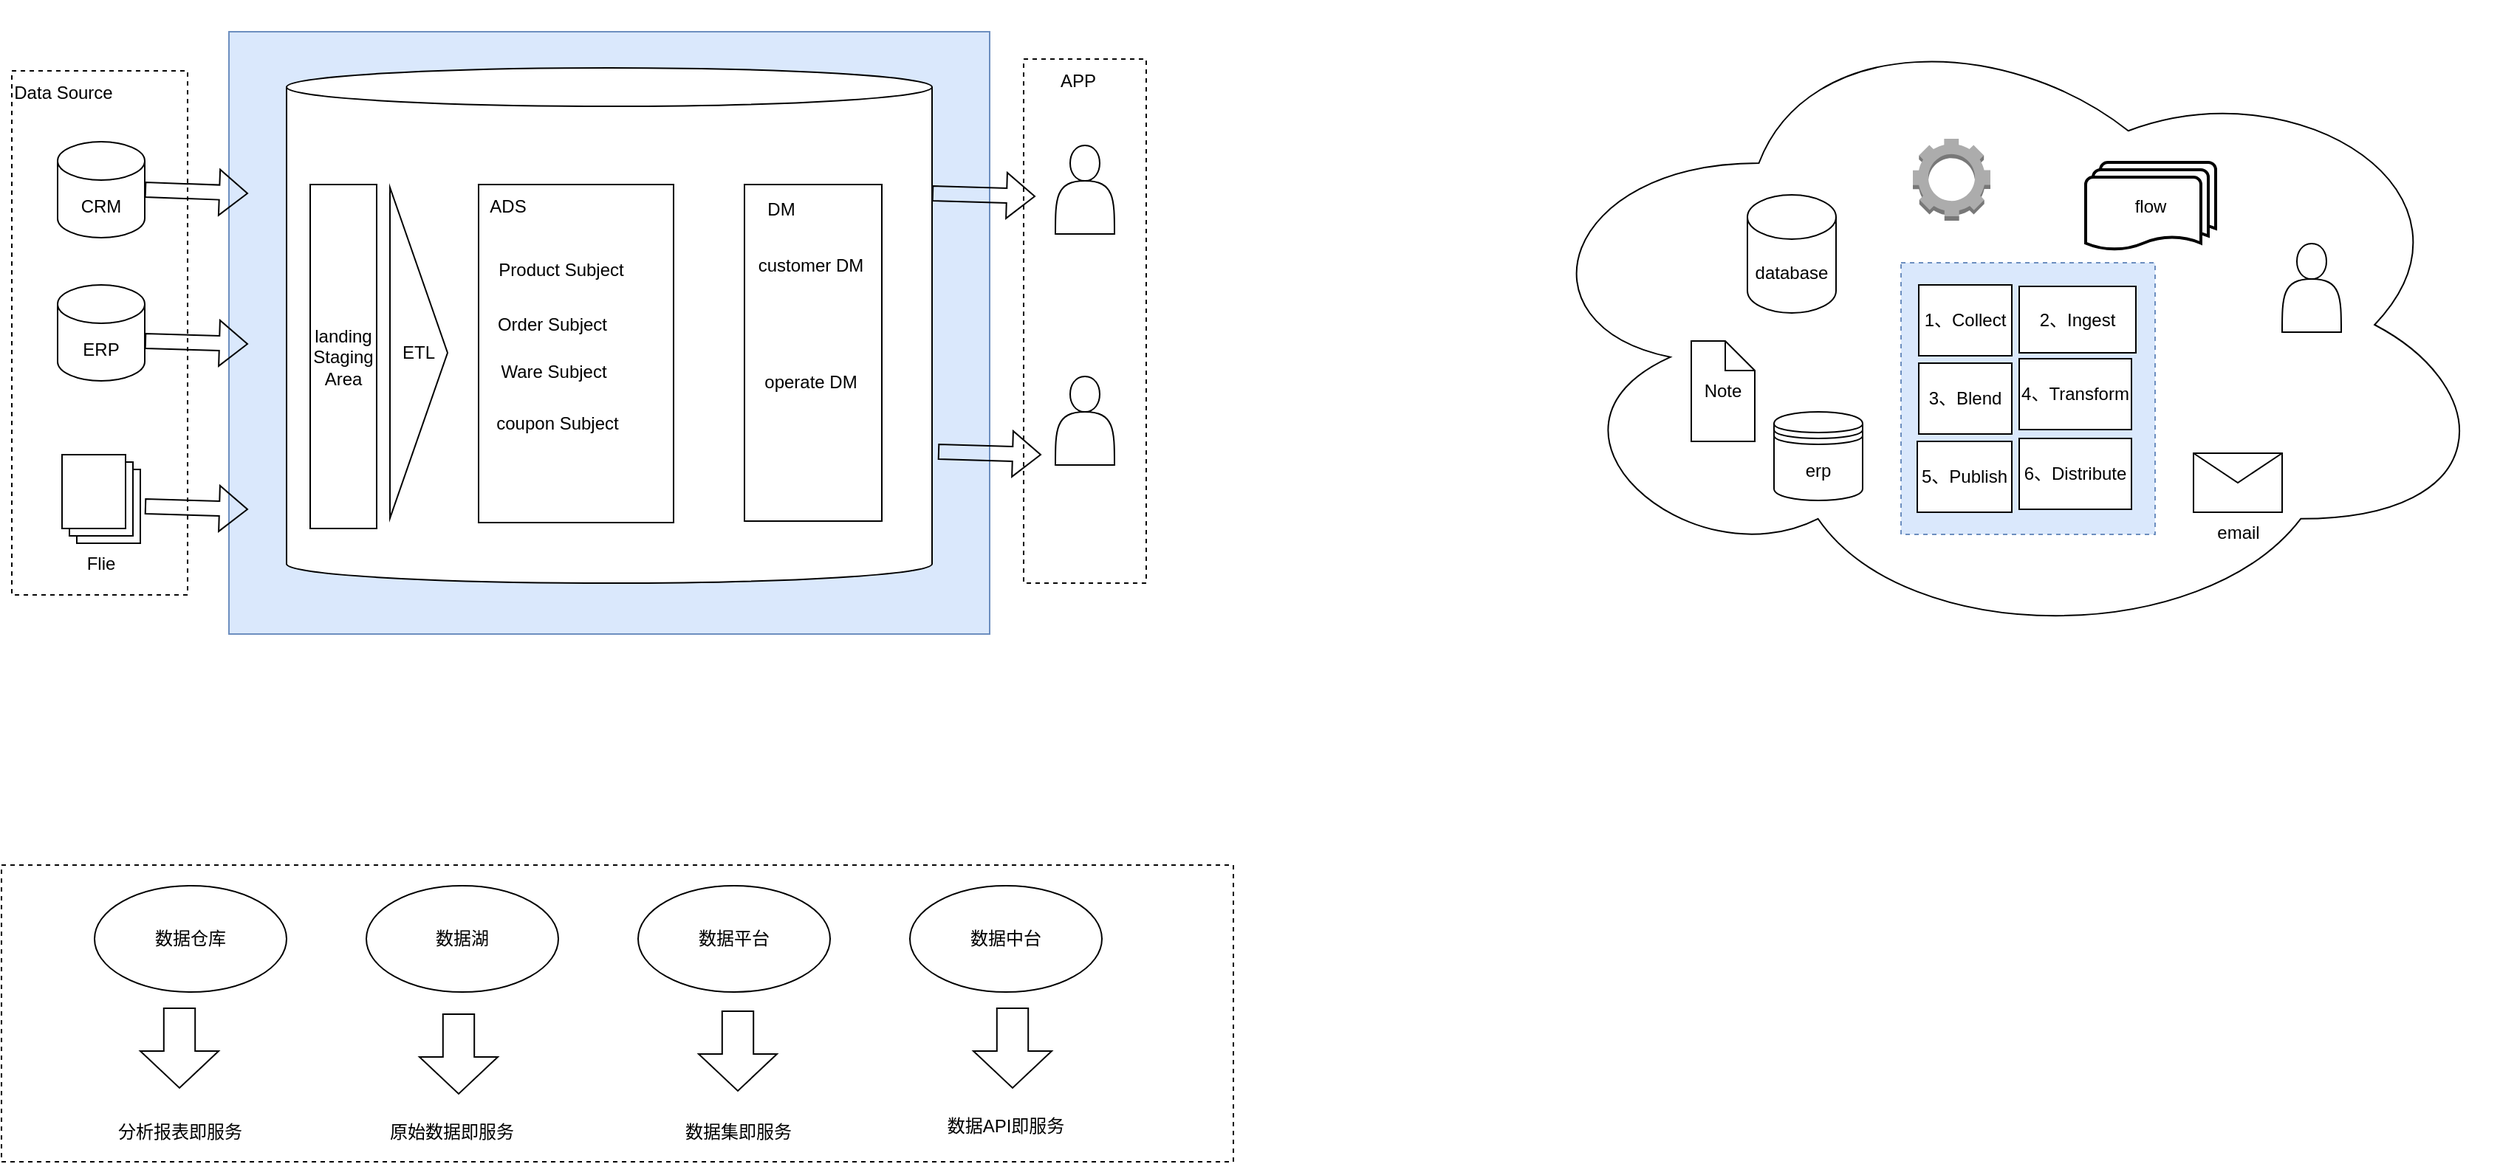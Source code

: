 <mxfile version="21.6.2" type="github">
  <diagram name="第 1 页" id="7X9zDewsQeTBD6vz99xk">
    <mxGraphModel dx="1379" dy="756" grid="0" gridSize="1" guides="1" tooltips="1" connect="1" arrows="1" fold="1" page="1" pageScale="1" pageWidth="300000" pageHeight="300000" math="0" shadow="0">
      <root>
        <mxCell id="0" />
        <mxCell id="1" parent="0" />
        <mxCell id="EgSoIFfZb8PyA_lqtiyt-75" value="" style="rounded=0;whiteSpace=wrap;html=1;dashed=1;" vertex="1" parent="1">
          <mxGeometry x="238" y="670" width="834" height="201" as="geometry" />
        </mxCell>
        <mxCell id="EgSoIFfZb8PyA_lqtiyt-38" value="" style="ellipse;shape=cloud;whiteSpace=wrap;html=1;" vertex="1" parent="1">
          <mxGeometry x="1261" y="85" width="667" height="438" as="geometry" />
        </mxCell>
        <mxCell id="EgSoIFfZb8PyA_lqtiyt-61" value="" style="rounded=0;whiteSpace=wrap;html=1;dashed=1;fillColor=#dae8fc;strokeColor=#6c8ebf;" vertex="1" parent="1">
          <mxGeometry x="1524" y="262" width="172" height="184" as="geometry" />
        </mxCell>
        <mxCell id="EgSoIFfZb8PyA_lqtiyt-5" value="" style="verticalLabelPosition=bottom;verticalAlign=top;html=1;shape=mxgraph.basic.rect;fillColor2=none;strokeWidth=1;size=20;indent=5;dashed=1;" vertex="1" parent="1">
          <mxGeometry x="245" y="132" width="119" height="355" as="geometry" />
        </mxCell>
        <mxCell id="EgSoIFfZb8PyA_lqtiyt-1" value="CRM" style="shape=cylinder3;whiteSpace=wrap;html=1;boundedLbl=1;backgroundOutline=1;size=13;" vertex="1" parent="1">
          <mxGeometry x="276" y="180" width="59" height="65" as="geometry" />
        </mxCell>
        <mxCell id="EgSoIFfZb8PyA_lqtiyt-2" value="ERP" style="shape=cylinder3;whiteSpace=wrap;html=1;boundedLbl=1;backgroundOutline=1;size=13;" vertex="1" parent="1">
          <mxGeometry x="276" y="277" width="59" height="65" as="geometry" />
        </mxCell>
        <mxCell id="EgSoIFfZb8PyA_lqtiyt-4" value="Flie" style="verticalLabelPosition=bottom;verticalAlign=top;html=1;shape=mxgraph.basic.layered_rect;dx=10;outlineConnect=0;whiteSpace=wrap;" vertex="1" parent="1">
          <mxGeometry x="279" y="392" width="53" height="60" as="geometry" />
        </mxCell>
        <mxCell id="EgSoIFfZb8PyA_lqtiyt-6" value="Data Source" style="text;html=1;strokeColor=none;fillColor=none;align=center;verticalAlign=middle;whiteSpace=wrap;rounded=0;" vertex="1" parent="1">
          <mxGeometry x="238" y="132" width="84" height="30" as="geometry" />
        </mxCell>
        <mxCell id="EgSoIFfZb8PyA_lqtiyt-7" value="" style="rounded=0;whiteSpace=wrap;html=1;fillColor=#dae8fc;strokeColor=#6c8ebf;" vertex="1" parent="1">
          <mxGeometry x="392" y="105.5" width="515" height="408" as="geometry" />
        </mxCell>
        <mxCell id="EgSoIFfZb8PyA_lqtiyt-8" value="" style="shape=cylinder3;whiteSpace=wrap;html=1;boundedLbl=1;backgroundOutline=1;size=13;" vertex="1" parent="1">
          <mxGeometry x="431" y="130" width="437" height="349" as="geometry" />
        </mxCell>
        <mxCell id="EgSoIFfZb8PyA_lqtiyt-10" value="landing Staging Area" style="rounded=0;whiteSpace=wrap;html=1;" vertex="1" parent="1">
          <mxGeometry x="447" y="209" width="45" height="233" as="geometry" />
        </mxCell>
        <mxCell id="EgSoIFfZb8PyA_lqtiyt-11" value="" style="rounded=0;whiteSpace=wrap;html=1;" vertex="1" parent="1">
          <mxGeometry x="561" y="209" width="132" height="229" as="geometry" />
        </mxCell>
        <mxCell id="EgSoIFfZb8PyA_lqtiyt-13" value="" style="rounded=0;whiteSpace=wrap;html=1;" vertex="1" parent="1">
          <mxGeometry x="741" y="209" width="93" height="228" as="geometry" />
        </mxCell>
        <mxCell id="EgSoIFfZb8PyA_lqtiyt-14" value="ETL" style="triangle;whiteSpace=wrap;html=1;" vertex="1" parent="1">
          <mxGeometry x="501" y="211" width="39" height="224" as="geometry" />
        </mxCell>
        <mxCell id="EgSoIFfZb8PyA_lqtiyt-15" value="ADS" style="text;html=1;strokeColor=none;fillColor=none;align=center;verticalAlign=middle;whiteSpace=wrap;rounded=0;" vertex="1" parent="1">
          <mxGeometry x="551" y="209" width="60" height="30" as="geometry" />
        </mxCell>
        <mxCell id="EgSoIFfZb8PyA_lqtiyt-16" value="Product Subject" style="text;html=1;strokeColor=none;fillColor=none;align=center;verticalAlign=middle;whiteSpace=wrap;rounded=0;" vertex="1" parent="1">
          <mxGeometry x="569" y="252" width="96" height="30" as="geometry" />
        </mxCell>
        <mxCell id="EgSoIFfZb8PyA_lqtiyt-17" value="Order Subject" style="text;html=1;strokeColor=none;fillColor=none;align=center;verticalAlign=middle;whiteSpace=wrap;rounded=0;" vertex="1" parent="1">
          <mxGeometry x="565" y="289" width="92" height="30" as="geometry" />
        </mxCell>
        <mxCell id="EgSoIFfZb8PyA_lqtiyt-18" value="Ware Subject" style="text;html=1;strokeColor=none;fillColor=none;align=center;verticalAlign=middle;whiteSpace=wrap;rounded=0;" vertex="1" parent="1">
          <mxGeometry x="569" y="321" width="86" height="30" as="geometry" />
        </mxCell>
        <mxCell id="EgSoIFfZb8PyA_lqtiyt-19" value="coupon Subject" style="text;html=1;strokeColor=none;fillColor=none;align=center;verticalAlign=middle;whiteSpace=wrap;rounded=0;" vertex="1" parent="1">
          <mxGeometry x="569" y="356" width="91" height="30" as="geometry" />
        </mxCell>
        <mxCell id="EgSoIFfZb8PyA_lqtiyt-22" value="DM" style="text;html=1;strokeColor=none;fillColor=none;align=center;verticalAlign=middle;whiteSpace=wrap;rounded=0;" vertex="1" parent="1">
          <mxGeometry x="736" y="211" width="60" height="30" as="geometry" />
        </mxCell>
        <mxCell id="EgSoIFfZb8PyA_lqtiyt-23" value="customer DM" style="text;html=1;strokeColor=none;fillColor=none;align=center;verticalAlign=middle;whiteSpace=wrap;rounded=0;" vertex="1" parent="1">
          <mxGeometry x="738" y="249" width="96" height="30" as="geometry" />
        </mxCell>
        <mxCell id="EgSoIFfZb8PyA_lqtiyt-24" value="operate DM" style="text;html=1;strokeColor=none;fillColor=none;align=center;verticalAlign=middle;whiteSpace=wrap;rounded=0;" vertex="1" parent="1">
          <mxGeometry x="738" y="328" width="96" height="30" as="geometry" />
        </mxCell>
        <mxCell id="EgSoIFfZb8PyA_lqtiyt-25" value="" style="verticalLabelPosition=bottom;verticalAlign=top;html=1;shape=mxgraph.basic.rect;fillColor2=none;strokeWidth=1;size=20;indent=5;dashed=1;" vertex="1" parent="1">
          <mxGeometry x="930" y="124" width="83" height="355" as="geometry" />
        </mxCell>
        <mxCell id="EgSoIFfZb8PyA_lqtiyt-29" value="APP" style="text;html=1;strokeColor=none;fillColor=none;align=center;verticalAlign=middle;whiteSpace=wrap;rounded=0;" vertex="1" parent="1">
          <mxGeometry x="925" y="124" width="84" height="30" as="geometry" />
        </mxCell>
        <mxCell id="EgSoIFfZb8PyA_lqtiyt-30" value="" style="shape=actor;whiteSpace=wrap;html=1;" vertex="1" parent="1">
          <mxGeometry x="951.5" y="182.5" width="40" height="60" as="geometry" />
        </mxCell>
        <mxCell id="EgSoIFfZb8PyA_lqtiyt-31" value="" style="shape=actor;whiteSpace=wrap;html=1;" vertex="1" parent="1">
          <mxGeometry x="951.5" y="339" width="40" height="60" as="geometry" />
        </mxCell>
        <mxCell id="EgSoIFfZb8PyA_lqtiyt-33" value="" style="shape=flexArrow;endArrow=classic;html=1;rounded=0;exitX=1;exitY=0.5;exitDx=0;exitDy=0;exitPerimeter=0;" edge="1" parent="1" source="EgSoIFfZb8PyA_lqtiyt-1">
          <mxGeometry width="50" height="50" relative="1" as="geometry">
            <mxPoint x="676" y="414" as="sourcePoint" />
            <mxPoint x="405" y="215" as="targetPoint" />
          </mxGeometry>
        </mxCell>
        <mxCell id="EgSoIFfZb8PyA_lqtiyt-34" value="" style="shape=flexArrow;endArrow=classic;html=1;rounded=0;exitX=1;exitY=0.5;exitDx=0;exitDy=0;exitPerimeter=0;" edge="1" parent="1">
          <mxGeometry width="50" height="50" relative="1" as="geometry">
            <mxPoint x="335" y="315" as="sourcePoint" />
            <mxPoint x="405" y="317" as="targetPoint" />
          </mxGeometry>
        </mxCell>
        <mxCell id="EgSoIFfZb8PyA_lqtiyt-35" value="" style="shape=flexArrow;endArrow=classic;html=1;rounded=0;exitX=1;exitY=0.5;exitDx=0;exitDy=0;exitPerimeter=0;" edge="1" parent="1">
          <mxGeometry width="50" height="50" relative="1" as="geometry">
            <mxPoint x="335" y="427" as="sourcePoint" />
            <mxPoint x="405" y="429" as="targetPoint" />
          </mxGeometry>
        </mxCell>
        <mxCell id="EgSoIFfZb8PyA_lqtiyt-36" value="" style="shape=flexArrow;endArrow=classic;html=1;rounded=0;exitX=1;exitY=0.5;exitDx=0;exitDy=0;exitPerimeter=0;" edge="1" parent="1">
          <mxGeometry width="50" height="50" relative="1" as="geometry">
            <mxPoint x="868" y="215" as="sourcePoint" />
            <mxPoint x="938" y="217" as="targetPoint" />
          </mxGeometry>
        </mxCell>
        <mxCell id="EgSoIFfZb8PyA_lqtiyt-37" value="" style="shape=flexArrow;endArrow=classic;html=1;rounded=0;exitX=1;exitY=0.5;exitDx=0;exitDy=0;exitPerimeter=0;" edge="1" parent="1">
          <mxGeometry width="50" height="50" relative="1" as="geometry">
            <mxPoint x="872" y="390" as="sourcePoint" />
            <mxPoint x="942" y="392" as="targetPoint" />
          </mxGeometry>
        </mxCell>
        <mxCell id="EgSoIFfZb8PyA_lqtiyt-39" value="database" style="shape=cylinder3;whiteSpace=wrap;html=1;boundedLbl=1;backgroundOutline=1;size=15;" vertex="1" parent="1">
          <mxGeometry x="1420" y="216" width="60" height="80" as="geometry" />
        </mxCell>
        <mxCell id="EgSoIFfZb8PyA_lqtiyt-44" value="flow" style="strokeWidth=2;html=1;shape=mxgraph.flowchart.multi-document;whiteSpace=wrap;" vertex="1" parent="1">
          <mxGeometry x="1649" y="194" width="88" height="60" as="geometry" />
        </mxCell>
        <mxCell id="EgSoIFfZb8PyA_lqtiyt-45" value="" style="shape=actor;whiteSpace=wrap;html=1;" vertex="1" parent="1">
          <mxGeometry x="1782" y="249" width="40" height="60" as="geometry" />
        </mxCell>
        <mxCell id="EgSoIFfZb8PyA_lqtiyt-46" value="erp" style="shape=datastore;whiteSpace=wrap;html=1;" vertex="1" parent="1">
          <mxGeometry x="1438" y="363" width="60" height="60" as="geometry" />
        </mxCell>
        <mxCell id="EgSoIFfZb8PyA_lqtiyt-47" value="Note" style="shape=note;size=20;whiteSpace=wrap;html=1;" vertex="1" parent="1">
          <mxGeometry x="1382" y="315" width="43" height="68" as="geometry" />
        </mxCell>
        <mxCell id="EgSoIFfZb8PyA_lqtiyt-48" value="email" style="shape=message;html=1;html=1;outlineConnect=0;labelPosition=center;verticalLabelPosition=bottom;align=center;verticalAlign=top;" vertex="1" parent="1">
          <mxGeometry x="1722" y="391" width="60" height="40" as="geometry" />
        </mxCell>
        <mxCell id="EgSoIFfZb8PyA_lqtiyt-49" value="" style="outlineConnect=0;dashed=0;verticalLabelPosition=bottom;verticalAlign=top;align=center;html=1;shape=mxgraph.aws3.human_intelligence_tasks_hit;fillColor=#ACACAC;gradientColor=none;" vertex="1" parent="1">
          <mxGeometry x="1532" y="178" width="52.5" height="55.5" as="geometry" />
        </mxCell>
        <mxCell id="EgSoIFfZb8PyA_lqtiyt-55" value="1、Collect" style="rounded=0;whiteSpace=wrap;html=1;" vertex="1" parent="1">
          <mxGeometry x="1536" y="277" width="63" height="48" as="geometry" />
        </mxCell>
        <mxCell id="EgSoIFfZb8PyA_lqtiyt-56" value="2、Ingest" style="rounded=0;whiteSpace=wrap;html=1;" vertex="1" parent="1">
          <mxGeometry x="1604" y="278" width="79" height="45" as="geometry" />
        </mxCell>
        <mxCell id="EgSoIFfZb8PyA_lqtiyt-57" value="3、Blend" style="rounded=0;whiteSpace=wrap;html=1;" vertex="1" parent="1">
          <mxGeometry x="1536" y="330" width="63" height="48" as="geometry" />
        </mxCell>
        <mxCell id="EgSoIFfZb8PyA_lqtiyt-58" value="4、Transform" style="rounded=0;whiteSpace=wrap;html=1;" vertex="1" parent="1">
          <mxGeometry x="1604" y="327" width="76" height="48" as="geometry" />
        </mxCell>
        <mxCell id="EgSoIFfZb8PyA_lqtiyt-59" value="5、Publish" style="rounded=0;whiteSpace=wrap;html=1;" vertex="1" parent="1">
          <mxGeometry x="1535" y="383" width="64" height="48" as="geometry" />
        </mxCell>
        <mxCell id="EgSoIFfZb8PyA_lqtiyt-60" value="6、Distribute" style="rounded=0;whiteSpace=wrap;html=1;" vertex="1" parent="1">
          <mxGeometry x="1604" y="381" width="76" height="48" as="geometry" />
        </mxCell>
        <mxCell id="EgSoIFfZb8PyA_lqtiyt-62" value="数据仓库" style="ellipse;whiteSpace=wrap;html=1;" vertex="1" parent="1">
          <mxGeometry x="301" y="684" width="130" height="72" as="geometry" />
        </mxCell>
        <mxCell id="EgSoIFfZb8PyA_lqtiyt-63" value="数据湖" style="ellipse;whiteSpace=wrap;html=1;" vertex="1" parent="1">
          <mxGeometry x="485" y="684" width="130" height="72" as="geometry" />
        </mxCell>
        <mxCell id="EgSoIFfZb8PyA_lqtiyt-64" value="数据平台" style="ellipse;whiteSpace=wrap;html=1;" vertex="1" parent="1">
          <mxGeometry x="669" y="684" width="130" height="72" as="geometry" />
        </mxCell>
        <mxCell id="EgSoIFfZb8PyA_lqtiyt-65" value="数据中台" style="ellipse;whiteSpace=wrap;html=1;" vertex="1" parent="1">
          <mxGeometry x="853" y="684" width="130" height="72" as="geometry" />
        </mxCell>
        <mxCell id="EgSoIFfZb8PyA_lqtiyt-67" value="" style="html=1;shadow=0;dashed=0;align=center;verticalAlign=middle;shape=mxgraph.arrows2.arrow;dy=0.6;dx=25;direction=south;notch=0;" vertex="1" parent="1">
          <mxGeometry x="332" y="767" width="53" height="54" as="geometry" />
        </mxCell>
        <mxCell id="EgSoIFfZb8PyA_lqtiyt-68" value="" style="html=1;shadow=0;dashed=0;align=center;verticalAlign=middle;shape=mxgraph.arrows2.arrow;dy=0.6;dx=25;direction=south;notch=0;" vertex="1" parent="1">
          <mxGeometry x="521" y="771" width="53" height="54" as="geometry" />
        </mxCell>
        <mxCell id="EgSoIFfZb8PyA_lqtiyt-69" value="" style="html=1;shadow=0;dashed=0;align=center;verticalAlign=middle;shape=mxgraph.arrows2.arrow;dy=0.6;dx=25;direction=south;notch=0;" vertex="1" parent="1">
          <mxGeometry x="710" y="769" width="53" height="54" as="geometry" />
        </mxCell>
        <mxCell id="EgSoIFfZb8PyA_lqtiyt-70" value="" style="html=1;shadow=0;dashed=0;align=center;verticalAlign=middle;shape=mxgraph.arrows2.arrow;dy=0.6;dx=25;direction=south;notch=0;" vertex="1" parent="1">
          <mxGeometry x="896" y="767" width="53" height="54" as="geometry" />
        </mxCell>
        <mxCell id="EgSoIFfZb8PyA_lqtiyt-71" value="分析报表即服务" style="text;html=1;strokeColor=none;fillColor=none;align=center;verticalAlign=middle;whiteSpace=wrap;rounded=0;" vertex="1" parent="1">
          <mxGeometry x="314.5" y="836" width="88" height="30" as="geometry" />
        </mxCell>
        <mxCell id="EgSoIFfZb8PyA_lqtiyt-72" value="原始数据即服务" style="text;html=1;strokeColor=none;fillColor=none;align=center;verticalAlign=middle;whiteSpace=wrap;rounded=0;" vertex="1" parent="1">
          <mxGeometry x="499" y="836" width="88" height="30" as="geometry" />
        </mxCell>
        <mxCell id="EgSoIFfZb8PyA_lqtiyt-73" value="数据集即服务" style="text;html=1;strokeColor=none;fillColor=none;align=center;verticalAlign=middle;whiteSpace=wrap;rounded=0;" vertex="1" parent="1">
          <mxGeometry x="692.5" y="836" width="88" height="30" as="geometry" />
        </mxCell>
        <mxCell id="EgSoIFfZb8PyA_lqtiyt-74" value="数据API即服务" style="text;html=1;strokeColor=none;fillColor=none;align=center;verticalAlign=middle;whiteSpace=wrap;rounded=0;" vertex="1" parent="1">
          <mxGeometry x="874" y="832" width="88" height="30" as="geometry" />
        </mxCell>
      </root>
    </mxGraphModel>
  </diagram>
</mxfile>
